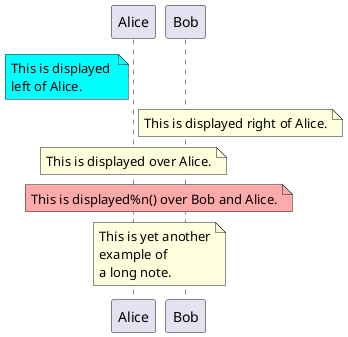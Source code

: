 {
  "sha1": "1vnv8wnzgx3k7g9wsc5t0jdt9kw40jr",
  "insertion": {
    "when": "2024-05-30T20:48:19.810Z",
    "user": "plantuml@gmail.com"
  }
}
@startuml
participant Alice
participant Bob
note left of Alice #aqua
	This is displayed 
	left of Alice. 
end note
 
note right of Alice: This is displayed right of Alice.

note over Alice: This is displayed over Alice.

note over Alice, Bob #FFAAAA: This is displayed%n() over Bob and Alice.

note over Bob, Alice
	This is yet another
	example of
	a long note.
end note
@enduml

